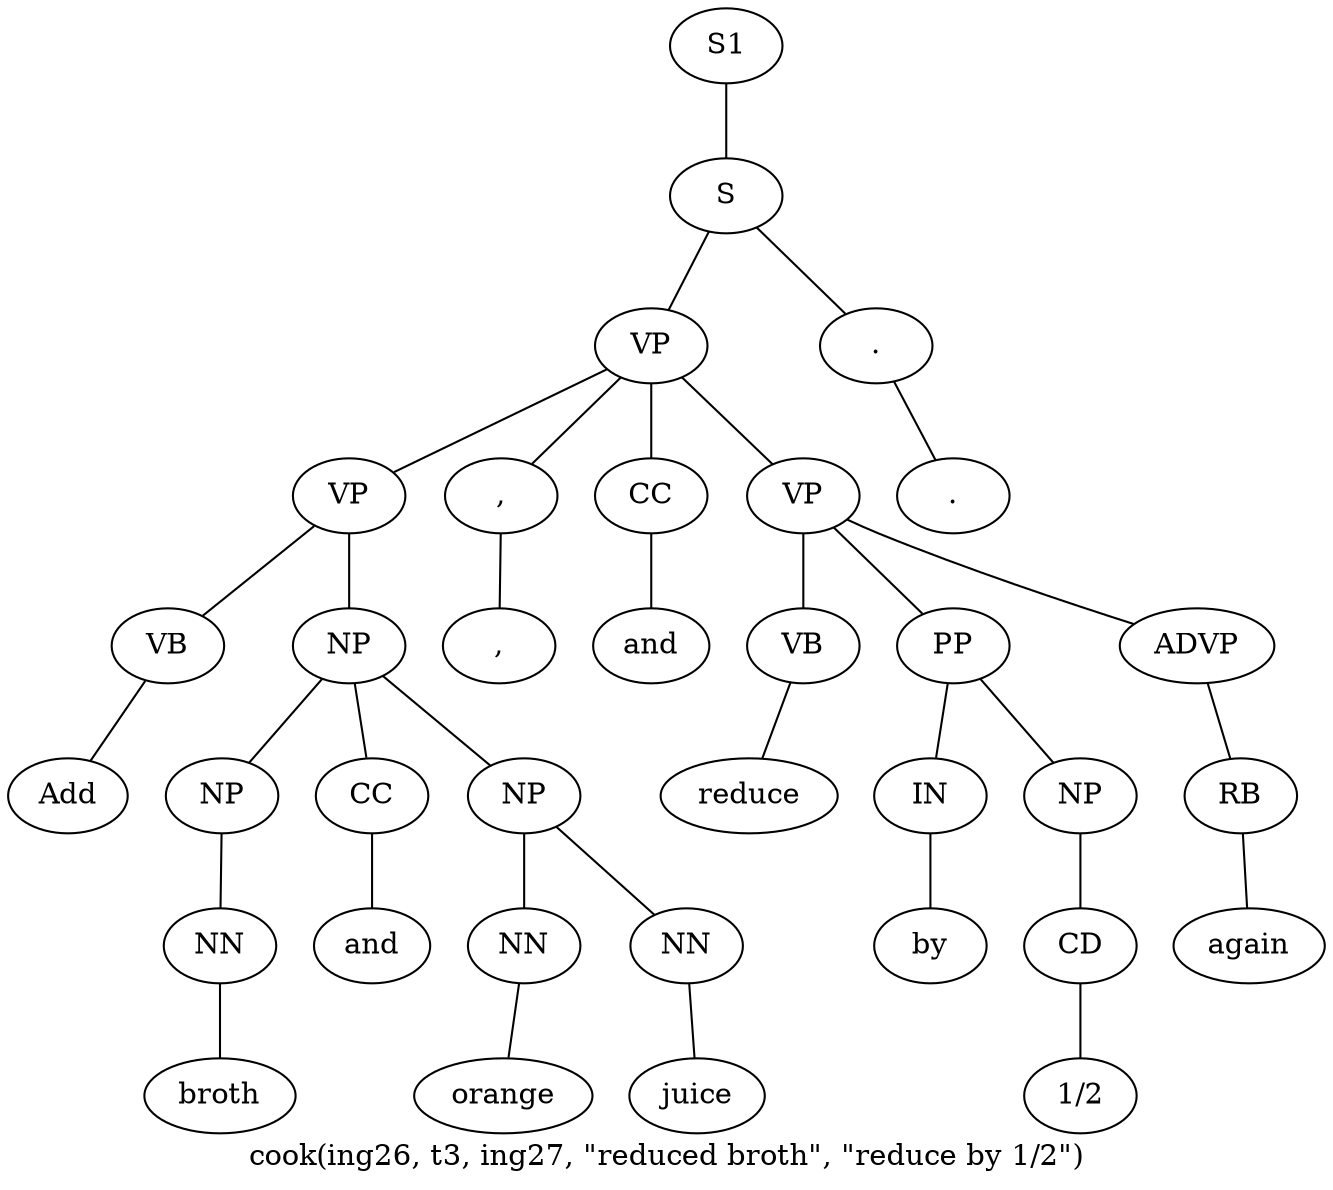 graph SyntaxGraph {
	label = "cook(ing26, t3, ing27, \"reduced broth\", \"reduce by 1/2\")";
	Node0 [label="S1"];
	Node1 [label="S"];
	Node2 [label="VP"];
	Node3 [label="VP"];
	Node4 [label="VB"];
	Node5 [label="Add"];
	Node6 [label="NP"];
	Node7 [label="NP"];
	Node8 [label="NN"];
	Node9 [label="broth"];
	Node10 [label="CC"];
	Node11 [label="and"];
	Node12 [label="NP"];
	Node13 [label="NN"];
	Node14 [label="orange"];
	Node15 [label="NN"];
	Node16 [label="juice"];
	Node17 [label=","];
	Node18 [label=","];
	Node19 [label="CC"];
	Node20 [label="and"];
	Node21 [label="VP"];
	Node22 [label="VB"];
	Node23 [label="reduce"];
	Node24 [label="PP"];
	Node25 [label="IN"];
	Node26 [label="by"];
	Node27 [label="NP"];
	Node28 [label="CD"];
	Node29 [label="1/2"];
	Node30 [label="ADVP"];
	Node31 [label="RB"];
	Node32 [label="again"];
	Node33 [label="."];
	Node34 [label="."];

	Node0 -- Node1;
	Node1 -- Node2;
	Node1 -- Node33;
	Node2 -- Node3;
	Node2 -- Node17;
	Node2 -- Node19;
	Node2 -- Node21;
	Node3 -- Node4;
	Node3 -- Node6;
	Node4 -- Node5;
	Node6 -- Node7;
	Node6 -- Node10;
	Node6 -- Node12;
	Node7 -- Node8;
	Node8 -- Node9;
	Node10 -- Node11;
	Node12 -- Node13;
	Node12 -- Node15;
	Node13 -- Node14;
	Node15 -- Node16;
	Node17 -- Node18;
	Node19 -- Node20;
	Node21 -- Node22;
	Node21 -- Node24;
	Node21 -- Node30;
	Node22 -- Node23;
	Node24 -- Node25;
	Node24 -- Node27;
	Node25 -- Node26;
	Node27 -- Node28;
	Node28 -- Node29;
	Node30 -- Node31;
	Node31 -- Node32;
	Node33 -- Node34;
}